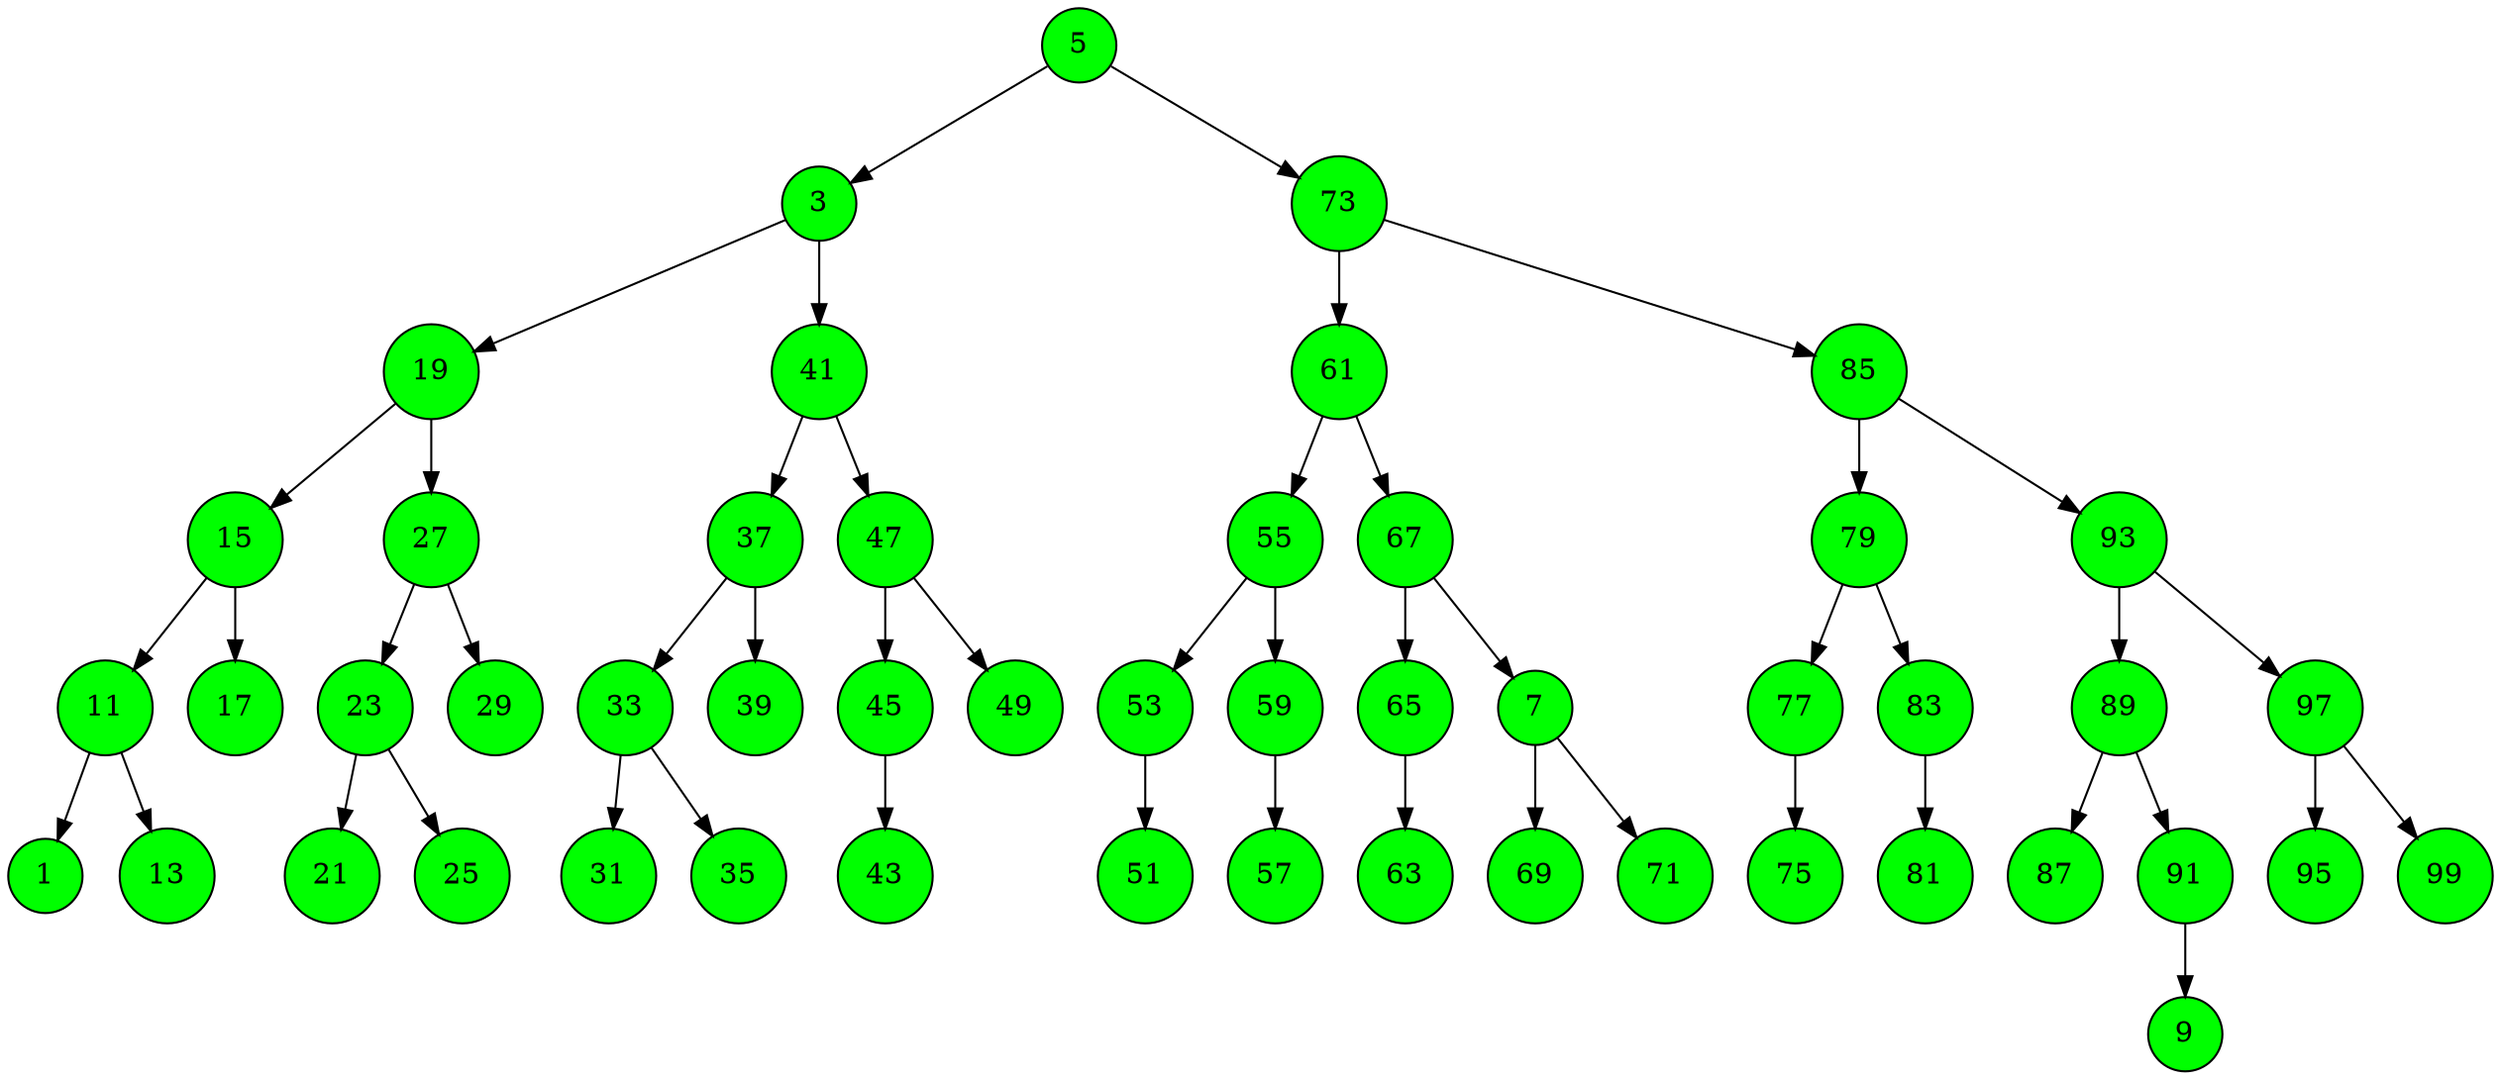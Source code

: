 digraph BST {
    node [shape=circle, style=filled, fillcolor=green];
    5;
    5 -> 3;
    3;
    3 -> 19;
    19;
    19 -> 15;
    15;
    15 -> 11;
    11;
    11 -> 1;
    1;
    11 -> 13;
    13;
    15 -> 17;
    17;
    19 -> 27;
    27;
    27 -> 23;
    23;
    23 -> 21;
    21;
    23 -> 25;
    25;
    27 -> 29;
    29;
    3 -> 41;
    41;
    41 -> 37;
    37;
    37 -> 33;
    33;
    33 -> 31;
    31;
    33 -> 35;
    35;
    37 -> 39;
    39;
    41 -> 47;
    47;
    47 -> 45;
    45;
    45 -> 43;
    43;
    47 -> 49;
    49;
    5 -> 73;
    73;
    73 -> 61;
    61;
    61 -> 55;
    55;
    55 -> 53;
    53;
    53 -> 51;
    51;
    55 -> 59;
    59;
    59 -> 57;
    57;
    61 -> 67;
    67;
    67 -> 65;
    65;
    65 -> 63;
    63;
    67 -> 7;
    7;
    7 -> 69;
    69;
    7 -> 71;
    71;
    73 -> 85;
    85;
    85 -> 79;
    79;
    79 -> 77;
    77;
    77 -> 75;
    75;
    79 -> 83;
    83;
    83 -> 81;
    81;
    85 -> 93;
    93;
    93 -> 89;
    89;
    89 -> 87;
    87;
    89 -> 91;
    91;
    91 -> 9;
    9;
    93 -> 97;
    97;
    97 -> 95;
    95;
    97 -> 99;
    99;
}